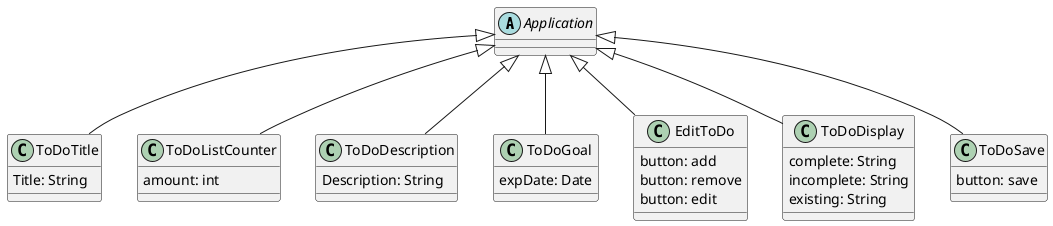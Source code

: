 @startuml
'https://plantuml.com/sequence-diagram

abstract class Application{
}

class ToDoTitle extends Application{
    Title: String
}

class ToDoListCounter extends Application{
    amount: int
}

class ToDoDescription extends Application{
    Description: String
}

class ToDoGoal extends Application{
    expDate: Date
}

class EditToDo extends Application{
    button: add
    button: remove
    button: edit
}

class ToDoDisplay extends Application{
    complete: String
    incomplete: String
    existing: String
}

class ToDoSave extends Application{
    button: save
}

@enduml